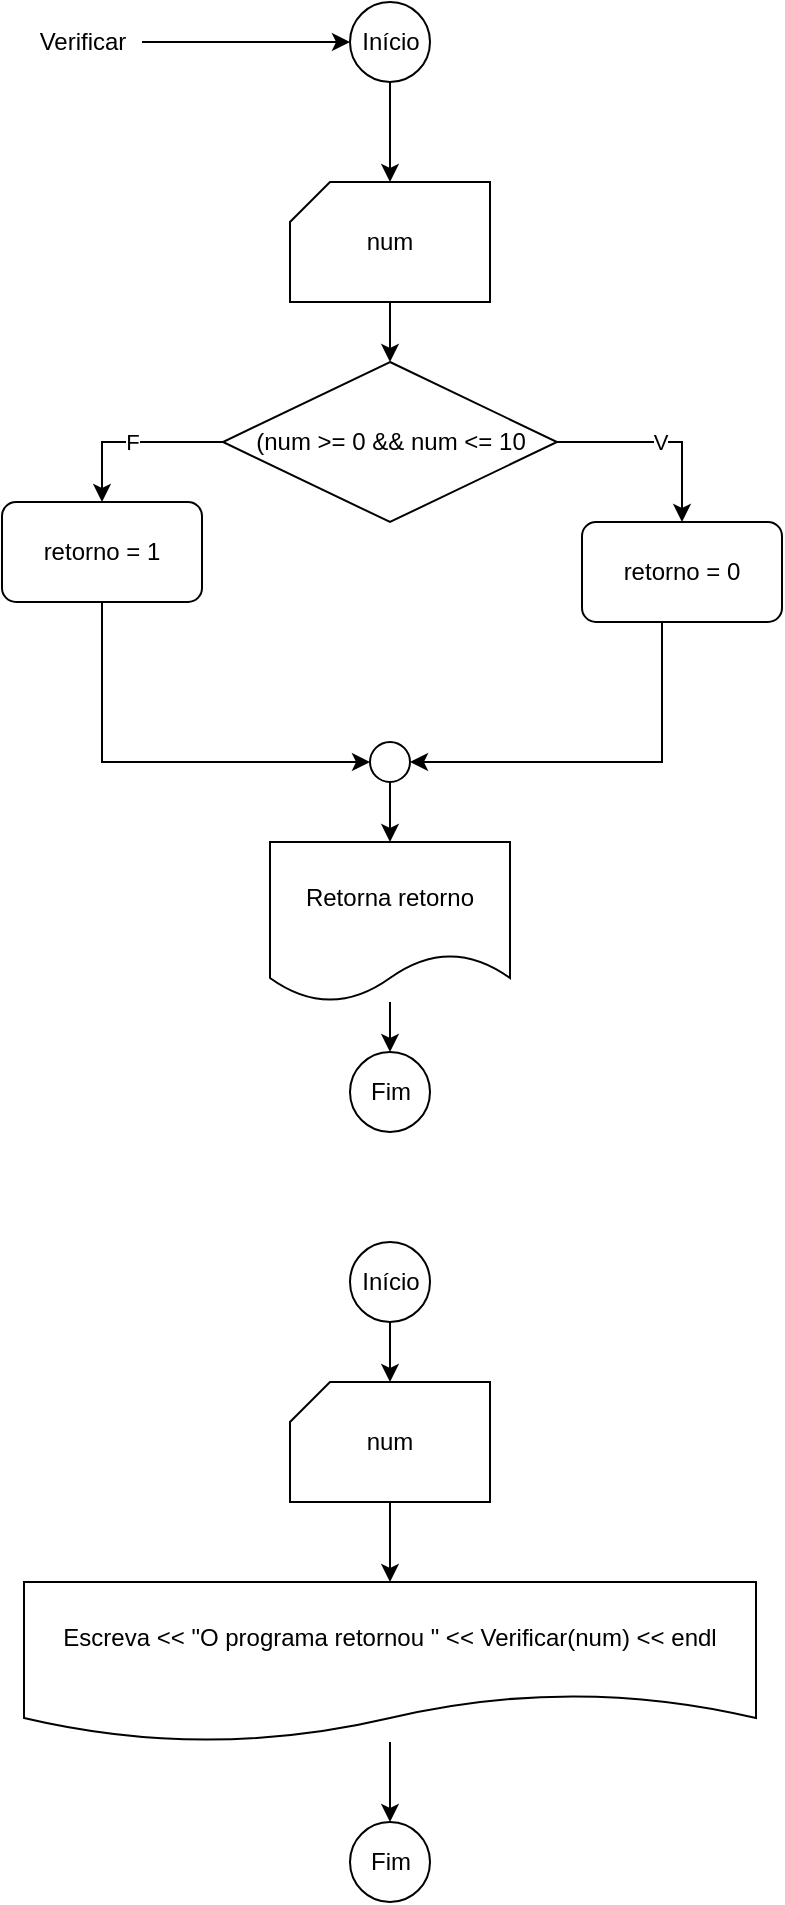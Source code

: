 <mxfile version="18.1.3" type="device"><diagram id="ioVppP5e5Xl1ZGlleG1Q" name="Página-1"><mxGraphModel dx="974" dy="595" grid="1" gridSize="10" guides="1" tooltips="1" connect="1" arrows="1" fold="1" page="1" pageScale="1" pageWidth="827" pageHeight="1169" math="0" shadow="0"><root><mxCell id="0"/><mxCell id="1" parent="0"/><mxCell id="CPTcCo9z7oE6yHDrfm10-4" value="" style="edgeStyle=orthogonalEdgeStyle;rounded=0;orthogonalLoop=1;jettySize=auto;html=1;" parent="1" source="CPTcCo9z7oE6yHDrfm10-1" target="CPTcCo9z7oE6yHDrfm10-3" edge="1"><mxGeometry relative="1" as="geometry"/></mxCell><mxCell id="CPTcCo9z7oE6yHDrfm10-1" value="Início" style="verticalLabelPosition=middle;verticalAlign=middle;html=1;shape=mxgraph.flowchart.on-page_reference;labelPosition=center;align=center;" parent="1" vertex="1"><mxGeometry x="394" y="20" width="40" height="40" as="geometry"/></mxCell><mxCell id="uWOM3WwHQRSBUtdpR4Qp-2" value="" style="edgeStyle=orthogonalEdgeStyle;rounded=0;orthogonalLoop=1;jettySize=auto;html=1;" edge="1" parent="1" source="CPTcCo9z7oE6yHDrfm10-3" target="uWOM3WwHQRSBUtdpR4Qp-1"><mxGeometry relative="1" as="geometry"/></mxCell><mxCell id="CPTcCo9z7oE6yHDrfm10-3" value="num" style="verticalLabelPosition=middle;verticalAlign=middle;html=1;shape=card;whiteSpace=wrap;size=20;arcSize=12;labelPosition=center;align=center;" parent="1" vertex="1"><mxGeometry x="364" y="110" width="100" height="60" as="geometry"/></mxCell><mxCell id="CPTcCo9z7oE6yHDrfm10-6" value="" style="edgeStyle=orthogonalEdgeStyle;rounded=0;orthogonalLoop=1;jettySize=auto;html=1;" parent="1" source="CPTcCo9z7oE6yHDrfm10-5" target="CPTcCo9z7oE6yHDrfm10-1" edge="1"><mxGeometry relative="1" as="geometry"/></mxCell><mxCell id="CPTcCo9z7oE6yHDrfm10-5" value="Verificar" style="text;html=1;align=center;verticalAlign=middle;resizable=0;points=[];autosize=1;strokeColor=none;fillColor=none;" parent="1" vertex="1"><mxGeometry x="230" y="30" width="60" height="20" as="geometry"/></mxCell><mxCell id="uWOM3WwHQRSBUtdpR4Qp-4" value="V" style="edgeStyle=orthogonalEdgeStyle;rounded=0;orthogonalLoop=1;jettySize=auto;html=1;entryX=0.5;entryY=0;entryDx=0;entryDy=0;" edge="1" parent="1" source="uWOM3WwHQRSBUtdpR4Qp-1" target="uWOM3WwHQRSBUtdpR4Qp-3"><mxGeometry relative="1" as="geometry"/></mxCell><mxCell id="uWOM3WwHQRSBUtdpR4Qp-6" value="F" style="edgeStyle=orthogonalEdgeStyle;rounded=0;orthogonalLoop=1;jettySize=auto;html=1;entryX=0.5;entryY=0;entryDx=0;entryDy=0;" edge="1" parent="1" source="uWOM3WwHQRSBUtdpR4Qp-1" target="uWOM3WwHQRSBUtdpR4Qp-5"><mxGeometry relative="1" as="geometry"/></mxCell><mxCell id="uWOM3WwHQRSBUtdpR4Qp-1" value="(num &amp;gt;= 0 &amp;amp;&amp;amp; num &amp;lt;= 10" style="rhombus;whiteSpace=wrap;html=1;" vertex="1" parent="1"><mxGeometry x="330.5" y="200" width="167" height="80" as="geometry"/></mxCell><mxCell id="uWOM3WwHQRSBUtdpR4Qp-13" style="edgeStyle=orthogonalEdgeStyle;rounded=0;orthogonalLoop=1;jettySize=auto;html=1;entryX=1;entryY=0.5;entryDx=0;entryDy=0;entryPerimeter=0;" edge="1" parent="1" source="uWOM3WwHQRSBUtdpR4Qp-3" target="uWOM3WwHQRSBUtdpR4Qp-11"><mxGeometry relative="1" as="geometry"><Array as="points"><mxPoint x="550" y="400"/></Array></mxGeometry></mxCell><mxCell id="uWOM3WwHQRSBUtdpR4Qp-3" value="retorno = 0" style="rounded=1;whiteSpace=wrap;html=1;absoluteArcSize=1;arcSize=14;strokeWidth=1;" vertex="1" parent="1"><mxGeometry x="510" y="280" width="100" height="50" as="geometry"/></mxCell><mxCell id="uWOM3WwHQRSBUtdpR4Qp-12" style="edgeStyle=orthogonalEdgeStyle;rounded=0;orthogonalLoop=1;jettySize=auto;html=1;entryX=0;entryY=0.5;entryDx=0;entryDy=0;entryPerimeter=0;" edge="1" parent="1" source="uWOM3WwHQRSBUtdpR4Qp-5" target="uWOM3WwHQRSBUtdpR4Qp-11"><mxGeometry relative="1" as="geometry"><Array as="points"><mxPoint x="270" y="400"/></Array></mxGeometry></mxCell><mxCell id="uWOM3WwHQRSBUtdpR4Qp-5" value="retorno = 1" style="rounded=1;whiteSpace=wrap;html=1;absoluteArcSize=1;arcSize=14;strokeWidth=1;" vertex="1" parent="1"><mxGeometry x="220" y="270" width="100" height="50" as="geometry"/></mxCell><mxCell id="uWOM3WwHQRSBUtdpR4Qp-15" value="" style="edgeStyle=orthogonalEdgeStyle;rounded=0;orthogonalLoop=1;jettySize=auto;html=1;" edge="1" parent="1" source="uWOM3WwHQRSBUtdpR4Qp-11" target="uWOM3WwHQRSBUtdpR4Qp-14"><mxGeometry relative="1" as="geometry"/></mxCell><mxCell id="uWOM3WwHQRSBUtdpR4Qp-11" value="" style="verticalLabelPosition=bottom;verticalAlign=top;html=1;shape=mxgraph.flowchart.on-page_reference;strokeWidth=1;" vertex="1" parent="1"><mxGeometry x="404" y="390" width="20" height="20" as="geometry"/></mxCell><mxCell id="uWOM3WwHQRSBUtdpR4Qp-17" value="" style="edgeStyle=orthogonalEdgeStyle;rounded=0;orthogonalLoop=1;jettySize=auto;html=1;" edge="1" parent="1" source="uWOM3WwHQRSBUtdpR4Qp-14" target="uWOM3WwHQRSBUtdpR4Qp-16"><mxGeometry relative="1" as="geometry"/></mxCell><mxCell id="uWOM3WwHQRSBUtdpR4Qp-14" value="Retorna retorno" style="shape=document;whiteSpace=wrap;html=1;boundedLbl=1;strokeWidth=1;" vertex="1" parent="1"><mxGeometry x="354" y="440" width="120" height="80" as="geometry"/></mxCell><mxCell id="uWOM3WwHQRSBUtdpR4Qp-16" value="Fim" style="verticalLabelPosition=middle;verticalAlign=middle;html=1;shape=mxgraph.flowchart.on-page_reference;labelPosition=center;align=center;strokeWidth=1;" vertex="1" parent="1"><mxGeometry x="394" y="545" width="40" height="40" as="geometry"/></mxCell><mxCell id="uWOM3WwHQRSBUtdpR4Qp-20" value="" style="edgeStyle=orthogonalEdgeStyle;rounded=0;orthogonalLoop=1;jettySize=auto;html=1;" edge="1" parent="1" source="uWOM3WwHQRSBUtdpR4Qp-18" target="uWOM3WwHQRSBUtdpR4Qp-19"><mxGeometry relative="1" as="geometry"/></mxCell><mxCell id="uWOM3WwHQRSBUtdpR4Qp-18" value="Início" style="verticalLabelPosition=middle;verticalAlign=middle;html=1;shape=mxgraph.flowchart.on-page_reference;labelPosition=center;align=center;strokeWidth=1;" vertex="1" parent="1"><mxGeometry x="394" y="640" width="40" height="40" as="geometry"/></mxCell><mxCell id="uWOM3WwHQRSBUtdpR4Qp-22" value="" style="edgeStyle=orthogonalEdgeStyle;rounded=0;orthogonalLoop=1;jettySize=auto;html=1;" edge="1" parent="1" source="uWOM3WwHQRSBUtdpR4Qp-19" target="uWOM3WwHQRSBUtdpR4Qp-21"><mxGeometry relative="1" as="geometry"/></mxCell><mxCell id="uWOM3WwHQRSBUtdpR4Qp-19" value="num" style="verticalLabelPosition=middle;verticalAlign=middle;html=1;shape=card;whiteSpace=wrap;size=20;arcSize=12;labelPosition=center;align=center;" vertex="1" parent="1"><mxGeometry x="364" y="710" width="100" height="60" as="geometry"/></mxCell><mxCell id="uWOM3WwHQRSBUtdpR4Qp-24" value="" style="edgeStyle=orthogonalEdgeStyle;rounded=0;orthogonalLoop=1;jettySize=auto;html=1;" edge="1" parent="1" source="uWOM3WwHQRSBUtdpR4Qp-21" target="uWOM3WwHQRSBUtdpR4Qp-23"><mxGeometry relative="1" as="geometry"/></mxCell><mxCell id="uWOM3WwHQRSBUtdpR4Qp-21" value="Escreva &amp;lt;&amp;lt; &quot;O programa retornou &quot; &amp;lt;&amp;lt; Verificar(num) &amp;lt;&amp;lt; endl" style="shape=document;whiteSpace=wrap;html=1;boundedLbl=1;strokeWidth=1;" vertex="1" parent="1"><mxGeometry x="231" y="810" width="366" height="80" as="geometry"/></mxCell><mxCell id="uWOM3WwHQRSBUtdpR4Qp-23" value="Fim" style="verticalLabelPosition=middle;verticalAlign=middle;html=1;shape=mxgraph.flowchart.on-page_reference;labelPosition=center;align=center;strokeWidth=1;" vertex="1" parent="1"><mxGeometry x="394" y="930" width="40" height="40" as="geometry"/></mxCell></root></mxGraphModel></diagram></mxfile>